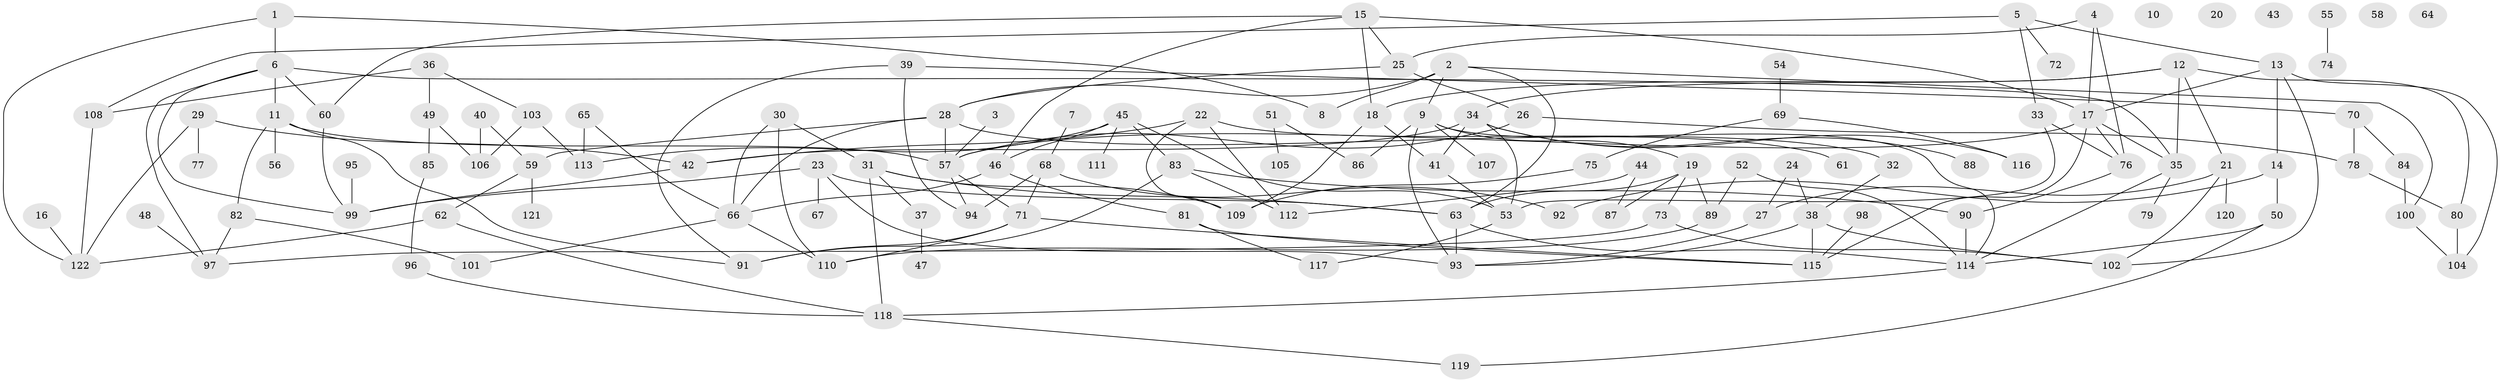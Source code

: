 // Generated by graph-tools (version 1.1) at 2025/33/03/09/25 02:33:25]
// undirected, 122 vertices, 184 edges
graph export_dot {
graph [start="1"]
  node [color=gray90,style=filled];
  1;
  2;
  3;
  4;
  5;
  6;
  7;
  8;
  9;
  10;
  11;
  12;
  13;
  14;
  15;
  16;
  17;
  18;
  19;
  20;
  21;
  22;
  23;
  24;
  25;
  26;
  27;
  28;
  29;
  30;
  31;
  32;
  33;
  34;
  35;
  36;
  37;
  38;
  39;
  40;
  41;
  42;
  43;
  44;
  45;
  46;
  47;
  48;
  49;
  50;
  51;
  52;
  53;
  54;
  55;
  56;
  57;
  58;
  59;
  60;
  61;
  62;
  63;
  64;
  65;
  66;
  67;
  68;
  69;
  70;
  71;
  72;
  73;
  74;
  75;
  76;
  77;
  78;
  79;
  80;
  81;
  82;
  83;
  84;
  85;
  86;
  87;
  88;
  89;
  90;
  91;
  92;
  93;
  94;
  95;
  96;
  97;
  98;
  99;
  100;
  101;
  102;
  103;
  104;
  105;
  106;
  107;
  108;
  109;
  110;
  111;
  112;
  113;
  114;
  115;
  116;
  117;
  118;
  119;
  120;
  121;
  122;
  1 -- 6;
  1 -- 8;
  1 -- 122;
  2 -- 8;
  2 -- 9;
  2 -- 28;
  2 -- 63;
  2 -- 100;
  3 -- 57;
  4 -- 17;
  4 -- 25;
  4 -- 76;
  5 -- 13;
  5 -- 33;
  5 -- 72;
  5 -- 108;
  6 -- 11;
  6 -- 35;
  6 -- 60;
  6 -- 97;
  6 -- 99;
  7 -- 68;
  9 -- 19;
  9 -- 86;
  9 -- 93;
  9 -- 107;
  9 -- 114;
  11 -- 56;
  11 -- 57;
  11 -- 82;
  11 -- 91;
  12 -- 18;
  12 -- 21;
  12 -- 34;
  12 -- 35;
  12 -- 80;
  13 -- 14;
  13 -- 17;
  13 -- 102;
  13 -- 104;
  14 -- 50;
  14 -- 92;
  15 -- 17;
  15 -- 18;
  15 -- 25;
  15 -- 46;
  15 -- 60;
  16 -- 122;
  17 -- 35;
  17 -- 57;
  17 -- 76;
  17 -- 115;
  18 -- 41;
  18 -- 109;
  19 -- 63;
  19 -- 73;
  19 -- 87;
  19 -- 89;
  21 -- 27;
  21 -- 102;
  21 -- 120;
  22 -- 32;
  22 -- 42;
  22 -- 109;
  22 -- 112;
  23 -- 63;
  23 -- 67;
  23 -- 93;
  23 -- 99;
  24 -- 27;
  24 -- 38;
  25 -- 26;
  25 -- 28;
  26 -- 57;
  26 -- 78;
  27 -- 93;
  28 -- 57;
  28 -- 59;
  28 -- 61;
  28 -- 66;
  29 -- 42;
  29 -- 77;
  29 -- 122;
  30 -- 31;
  30 -- 66;
  30 -- 110;
  31 -- 37;
  31 -- 63;
  31 -- 109;
  31 -- 118;
  32 -- 38;
  33 -- 53;
  33 -- 76;
  34 -- 41;
  34 -- 42;
  34 -- 53;
  34 -- 88;
  34 -- 116;
  35 -- 79;
  35 -- 114;
  36 -- 49;
  36 -- 103;
  36 -- 108;
  37 -- 47;
  38 -- 93;
  38 -- 102;
  38 -- 115;
  39 -- 70;
  39 -- 91;
  39 -- 94;
  40 -- 59;
  40 -- 106;
  41 -- 53;
  42 -- 99;
  44 -- 87;
  44 -- 112;
  45 -- 46;
  45 -- 53;
  45 -- 83;
  45 -- 111;
  45 -- 113;
  46 -- 66;
  46 -- 81;
  48 -- 97;
  49 -- 85;
  49 -- 106;
  50 -- 114;
  50 -- 119;
  51 -- 86;
  51 -- 105;
  52 -- 89;
  52 -- 114;
  53 -- 117;
  54 -- 69;
  55 -- 74;
  57 -- 71;
  57 -- 94;
  59 -- 62;
  59 -- 121;
  60 -- 99;
  62 -- 118;
  62 -- 122;
  63 -- 93;
  63 -- 114;
  65 -- 66;
  65 -- 113;
  66 -- 101;
  66 -- 110;
  68 -- 71;
  68 -- 92;
  68 -- 94;
  69 -- 75;
  69 -- 116;
  70 -- 78;
  70 -- 84;
  71 -- 91;
  71 -- 110;
  71 -- 115;
  73 -- 97;
  73 -- 102;
  75 -- 109;
  76 -- 90;
  78 -- 80;
  80 -- 104;
  81 -- 115;
  81 -- 117;
  82 -- 97;
  82 -- 101;
  83 -- 90;
  83 -- 91;
  83 -- 112;
  84 -- 100;
  85 -- 96;
  89 -- 110;
  90 -- 114;
  95 -- 99;
  96 -- 118;
  98 -- 115;
  100 -- 104;
  103 -- 106;
  103 -- 113;
  108 -- 122;
  114 -- 118;
  118 -- 119;
}
